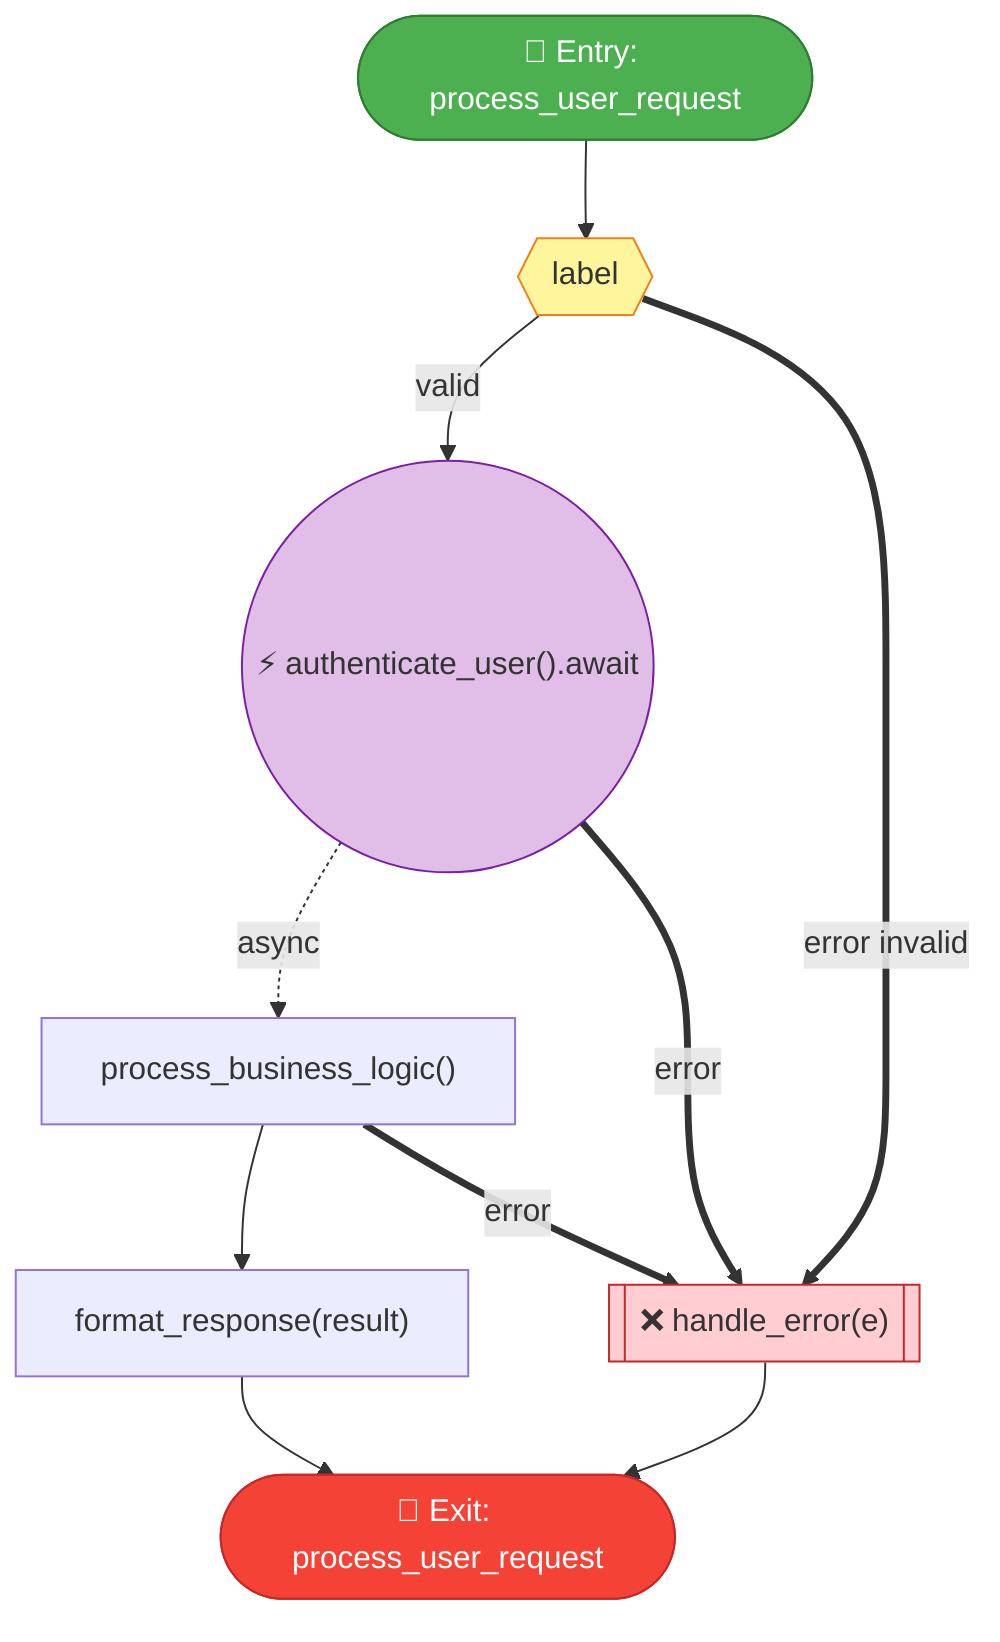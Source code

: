 flowchart TD
    entry(["🚀 Entry: process_user_request"])
    validate{{label}}
    auth(("⚡ authenticate_user().await"))
    process["process_business_logic()"]
    error_handler[["❌ handle_error(e)"]]
    success["format_response(result)"]
    exit(["🏁 Exit: process_user_request"])
    entry --> validate
    validate -->|"valid"| auth
    validate ==>|"error invalid"| error_handler
    auth -.->|"async"| process
    auth ==>|"error "| error_handler
    process --> success
    process ==>|"error "| error_handler
    success --> exit
    error_handler --> exit

    %% Styling for better visual appeal
    classDef entryNode fill:#4CAF50,stroke:#2E7D32,color:#fff
    classDef exitNode fill:#F44336,stroke:#C62828,color:#fff
    classDef conditionNode fill:#FFF59D,stroke:#F57F17
    classDef asyncNode fill:#E1BEE7,stroke:#7B1FA2
    classDef errorNode fill:#FFCDD2,stroke:#C62828

    class entry entryNode
    class exit exitNode
    class validate conditionNode
    class auth asyncNode
    class error_handler errorNode

%% Complexity Metrics:
%% Cyclomatic Complexity: 8
%% Async Complexity: 3
%% Error Handling Complexity: 5